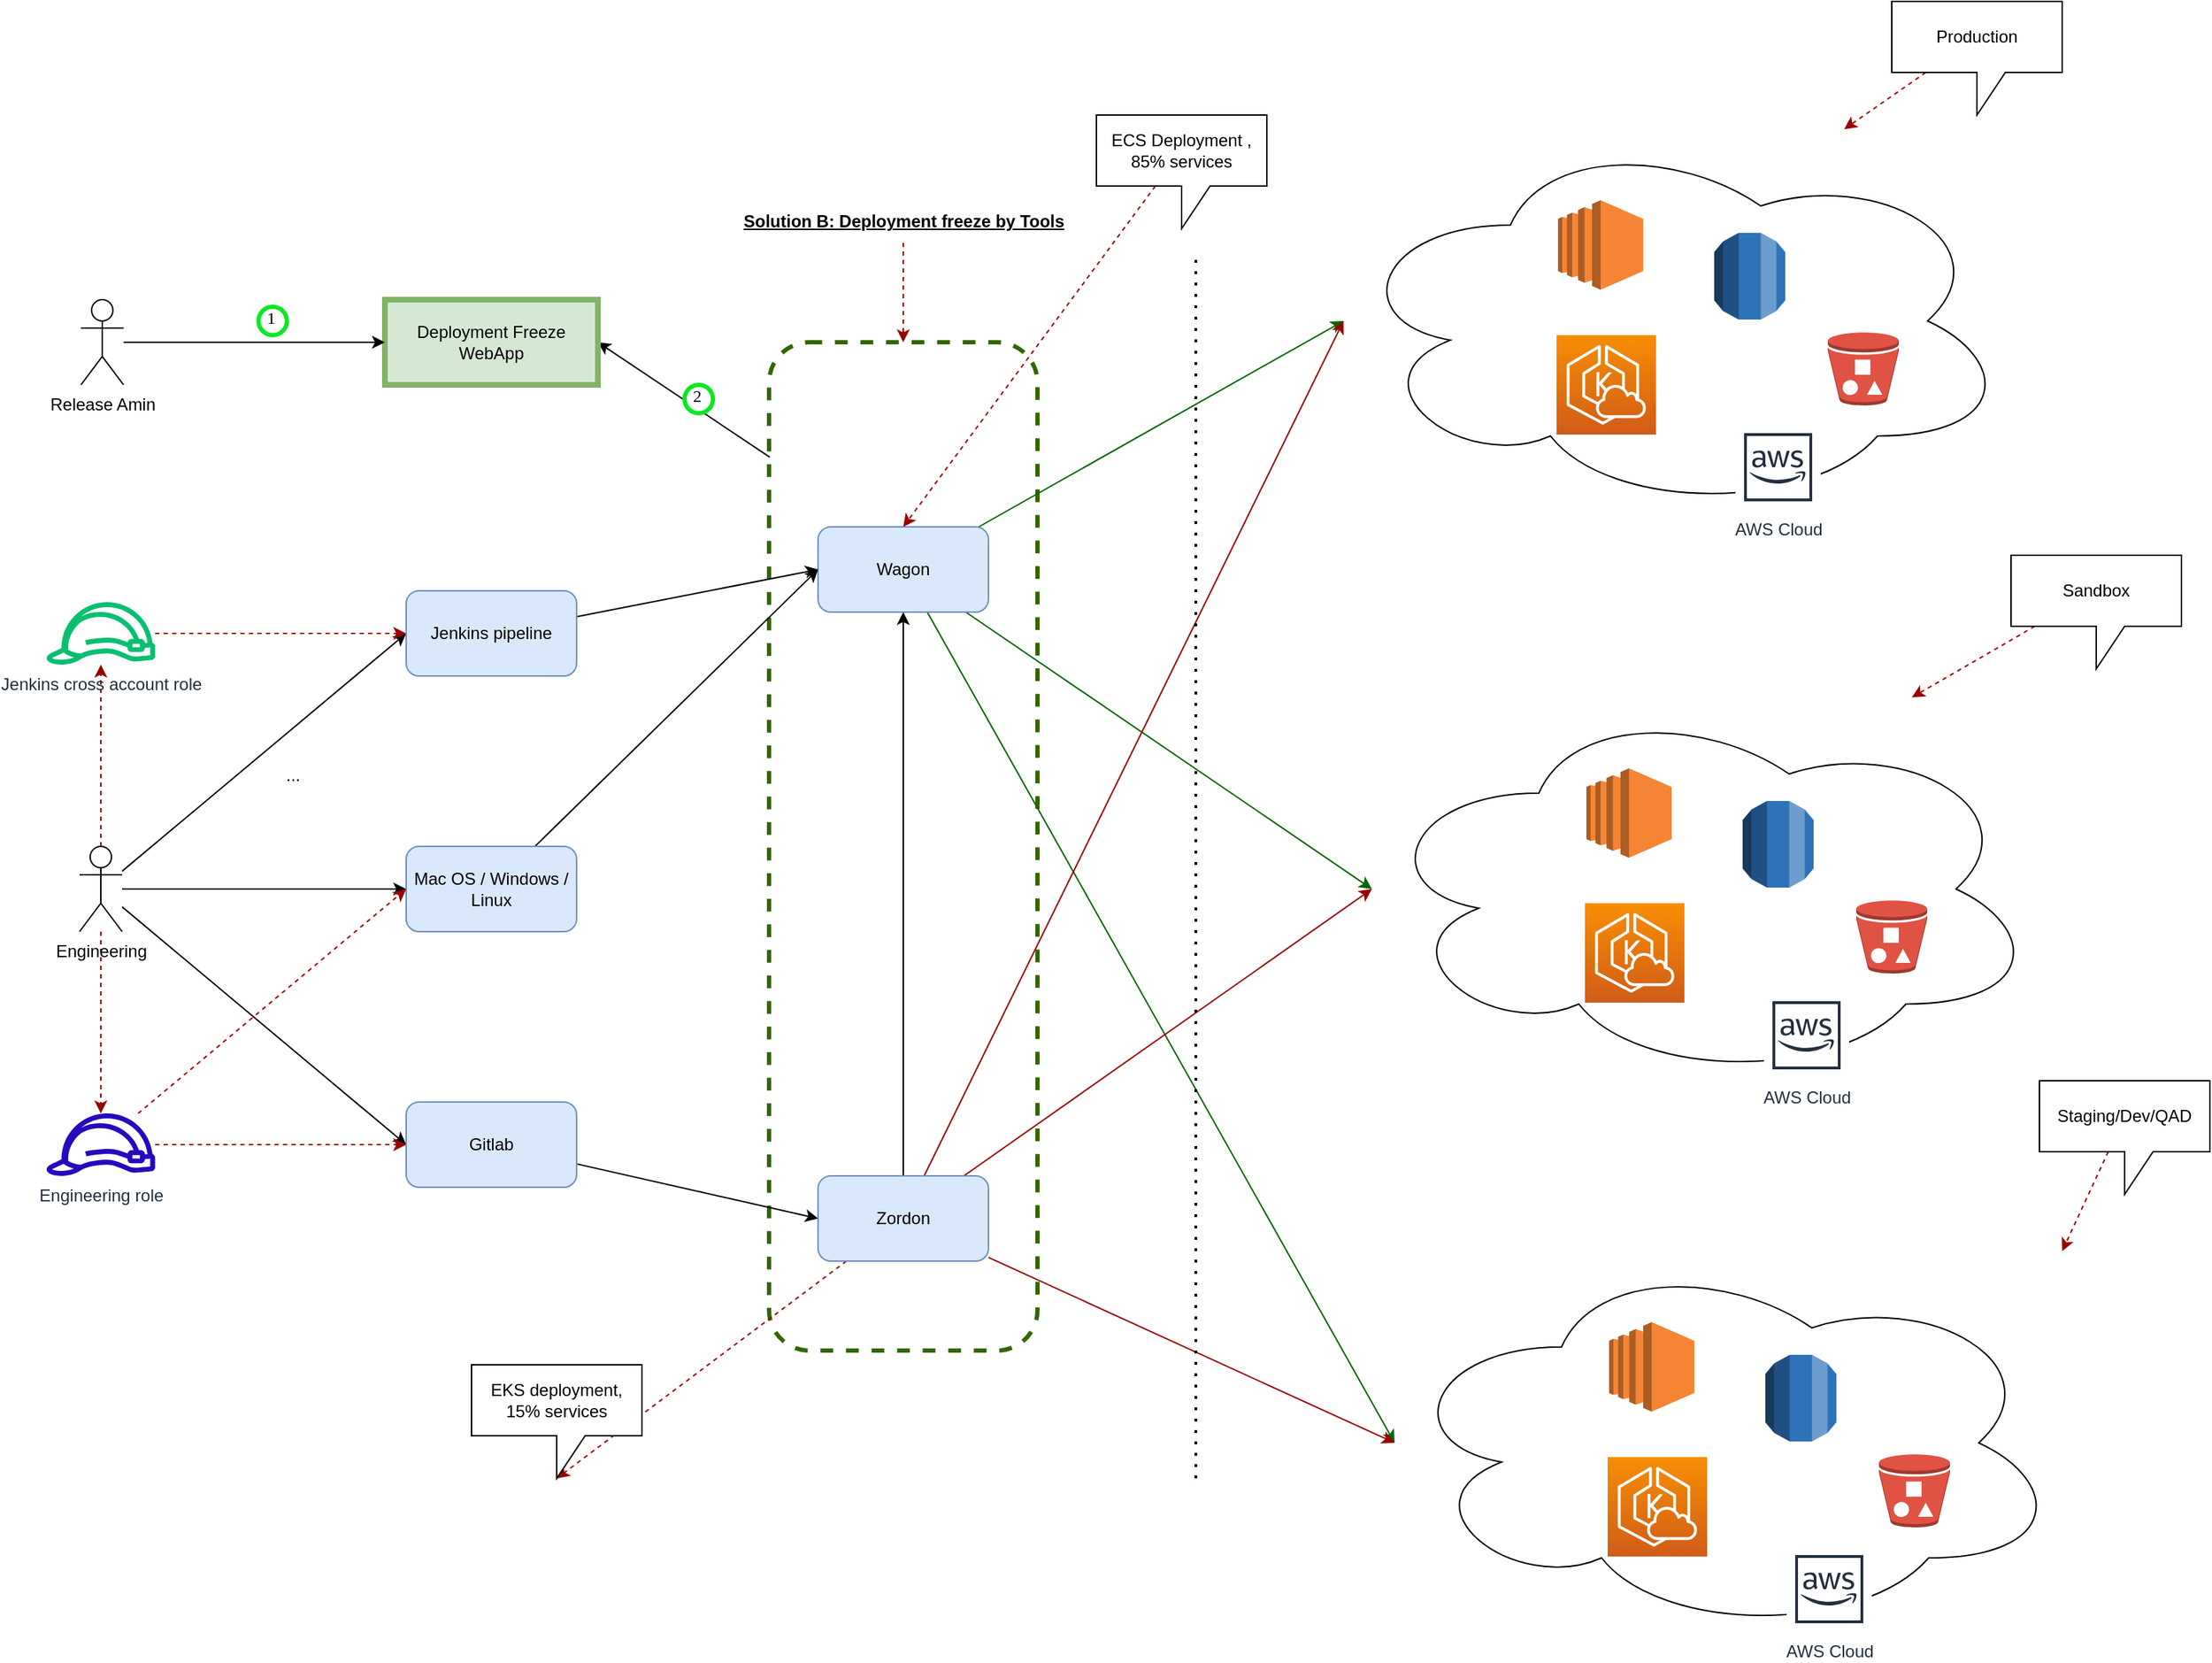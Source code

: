 <mxfile version="20.8.11" type="github">
  <diagram name="Page-1" id="IRaWxVjA5Qp4IZFzlLB0">
    <mxGraphModel dx="1634" dy="1131" grid="1" gridSize="10" guides="1" tooltips="1" connect="1" arrows="1" fold="1" page="1" pageScale="1" pageWidth="850" pageHeight="1100" math="0" shadow="0">
      <root>
        <mxCell id="0" />
        <mxCell id="1" parent="0" />
        <mxCell id="0Y3rsa4D7ZO0_9Gj3SC6-74" style="edgeStyle=none;rounded=0;orthogonalLoop=1;jettySize=auto;html=1;entryX=1;entryY=0.5;entryDx=0;entryDy=0;exitX=0.003;exitY=0.114;exitDx=0;exitDy=0;exitPerimeter=0;" edge="1" parent="1" source="0Y3rsa4D7ZO0_9Gj3SC6-2" target="0Y3rsa4D7ZO0_9Gj3SC6-69">
          <mxGeometry relative="1" as="geometry" />
        </mxCell>
        <mxCell id="0Y3rsa4D7ZO0_9Gj3SC6-2" value="" style="rounded=1;whiteSpace=wrap;html=1;fillColor=none;dashed=1;gradientColor=default;strokeWidth=3;strokeColor=#336600;" vertex="1" parent="1">
          <mxGeometry x="879.5" y="390" width="189" height="710" as="geometry" />
        </mxCell>
        <mxCell id="0Y3rsa4D7ZO0_9Gj3SC6-3" style="edgeStyle=none;rounded=0;orthogonalLoop=1;jettySize=auto;html=1;entryX=0;entryY=0.5;entryDx=0;entryDy=0;strokeColor=#006600;" edge="1" parent="1" source="0Y3rsa4D7ZO0_9Gj3SC6-6" target="0Y3rsa4D7ZO0_9Gj3SC6-23">
          <mxGeometry relative="1" as="geometry" />
        </mxCell>
        <mxCell id="0Y3rsa4D7ZO0_9Gj3SC6-4" style="edgeStyle=none;rounded=0;orthogonalLoop=1;jettySize=auto;html=1;entryX=0;entryY=0.5;entryDx=0;entryDy=0;strokeColor=#006600;" edge="1" parent="1" source="0Y3rsa4D7ZO0_9Gj3SC6-6" target="0Y3rsa4D7ZO0_9Gj3SC6-31">
          <mxGeometry relative="1" as="geometry" />
        </mxCell>
        <mxCell id="0Y3rsa4D7ZO0_9Gj3SC6-5" style="edgeStyle=none;rounded=0;orthogonalLoop=1;jettySize=auto;html=1;entryX=0;entryY=0.5;entryDx=0;entryDy=0;strokeColor=#006600;" edge="1" parent="1" source="0Y3rsa4D7ZO0_9Gj3SC6-6" target="0Y3rsa4D7ZO0_9Gj3SC6-39">
          <mxGeometry relative="1" as="geometry" />
        </mxCell>
        <mxCell id="0Y3rsa4D7ZO0_9Gj3SC6-6" value="Wagon" style="rounded=1;whiteSpace=wrap;html=1;fillColor=#dae8fc;strokeColor=#6c8ebf;" vertex="1" parent="1">
          <mxGeometry x="914" y="520" width="120" height="60" as="geometry" />
        </mxCell>
        <mxCell id="0Y3rsa4D7ZO0_9Gj3SC6-7" style="edgeStyle=none;rounded=0;orthogonalLoop=1;jettySize=auto;html=1;entryX=0;entryY=0.5;entryDx=0;entryDy=0;" edge="1" parent="1" source="0Y3rsa4D7ZO0_9Gj3SC6-12" target="0Y3rsa4D7ZO0_9Gj3SC6-54">
          <mxGeometry relative="1" as="geometry" />
        </mxCell>
        <mxCell id="0Y3rsa4D7ZO0_9Gj3SC6-8" style="edgeStyle=none;rounded=0;orthogonalLoop=1;jettySize=auto;html=1;entryX=0;entryY=0.5;entryDx=0;entryDy=0;" edge="1" parent="1" source="0Y3rsa4D7ZO0_9Gj3SC6-12" target="0Y3rsa4D7ZO0_9Gj3SC6-56">
          <mxGeometry relative="1" as="geometry" />
        </mxCell>
        <mxCell id="0Y3rsa4D7ZO0_9Gj3SC6-9" style="edgeStyle=none;rounded=0;orthogonalLoop=1;jettySize=auto;html=1;entryX=0;entryY=0.5;entryDx=0;entryDy=0;" edge="1" parent="1" source="0Y3rsa4D7ZO0_9Gj3SC6-12" target="0Y3rsa4D7ZO0_9Gj3SC6-58">
          <mxGeometry relative="1" as="geometry" />
        </mxCell>
        <mxCell id="0Y3rsa4D7ZO0_9Gj3SC6-10" style="edgeStyle=none;rounded=0;orthogonalLoop=1;jettySize=auto;html=1;strokeColor=#990000;dashed=1;" edge="1" parent="1" source="0Y3rsa4D7ZO0_9Gj3SC6-12" target="0Y3rsa4D7ZO0_9Gj3SC6-21">
          <mxGeometry relative="1" as="geometry" />
        </mxCell>
        <mxCell id="0Y3rsa4D7ZO0_9Gj3SC6-11" style="edgeStyle=none;rounded=0;orthogonalLoop=1;jettySize=auto;html=1;strokeColor=#990000;dashed=1;" edge="1" parent="1" source="0Y3rsa4D7ZO0_9Gj3SC6-12" target="0Y3rsa4D7ZO0_9Gj3SC6-61">
          <mxGeometry relative="1" as="geometry" />
        </mxCell>
        <mxCell id="0Y3rsa4D7ZO0_9Gj3SC6-12" value="Engineering" style="shape=umlActor;verticalLabelPosition=bottom;verticalAlign=top;html=1;outlineConnect=0;" vertex="1" parent="1">
          <mxGeometry x="394" y="745" width="30" height="60" as="geometry" />
        </mxCell>
        <mxCell id="0Y3rsa4D7ZO0_9Gj3SC6-13" style="edgeStyle=none;rounded=0;orthogonalLoop=1;jettySize=auto;html=1;entryX=0.5;entryY=1;entryDx=0;entryDy=0;" edge="1" parent="1" source="0Y3rsa4D7ZO0_9Gj3SC6-18" target="0Y3rsa4D7ZO0_9Gj3SC6-6">
          <mxGeometry relative="1" as="geometry" />
        </mxCell>
        <mxCell id="0Y3rsa4D7ZO0_9Gj3SC6-14" style="edgeStyle=none;rounded=0;orthogonalLoop=1;jettySize=auto;html=1;entryX=0;entryY=0.5;entryDx=0;entryDy=0;strokeColor=#990000;" edge="1" parent="1" source="0Y3rsa4D7ZO0_9Gj3SC6-18" target="0Y3rsa4D7ZO0_9Gj3SC6-23">
          <mxGeometry relative="1" as="geometry" />
        </mxCell>
        <mxCell id="0Y3rsa4D7ZO0_9Gj3SC6-15" style="edgeStyle=none;rounded=0;orthogonalLoop=1;jettySize=auto;html=1;entryX=0;entryY=0.5;entryDx=0;entryDy=0;strokeColor=#990000;" edge="1" parent="1" source="0Y3rsa4D7ZO0_9Gj3SC6-18" target="0Y3rsa4D7ZO0_9Gj3SC6-31">
          <mxGeometry relative="1" as="geometry" />
        </mxCell>
        <mxCell id="0Y3rsa4D7ZO0_9Gj3SC6-16" style="edgeStyle=none;rounded=0;orthogonalLoop=1;jettySize=auto;html=1;entryX=0;entryY=0.5;entryDx=0;entryDy=0;strokeColor=#990000;" edge="1" parent="1" source="0Y3rsa4D7ZO0_9Gj3SC6-18" target="0Y3rsa4D7ZO0_9Gj3SC6-39">
          <mxGeometry relative="1" as="geometry" />
        </mxCell>
        <mxCell id="0Y3rsa4D7ZO0_9Gj3SC6-17" style="edgeStyle=none;rounded=0;orthogonalLoop=1;jettySize=auto;html=1;entryX=0;entryY=0;entryDx=60;entryDy=80;entryPerimeter=0;dashed=1;strokeColor=#990000;" edge="1" parent="1" source="0Y3rsa4D7ZO0_9Gj3SC6-18" target="0Y3rsa4D7ZO0_9Gj3SC6-64">
          <mxGeometry relative="1" as="geometry" />
        </mxCell>
        <mxCell id="0Y3rsa4D7ZO0_9Gj3SC6-18" value="Zordon" style="rounded=1;whiteSpace=wrap;html=1;fillColor=#dae8fc;strokeColor=#6c8ebf;" vertex="1" parent="1">
          <mxGeometry x="914" y="977" width="120" height="60" as="geometry" />
        </mxCell>
        <mxCell id="0Y3rsa4D7ZO0_9Gj3SC6-19" value="" style="endArrow=none;dashed=1;html=1;dashPattern=1 3;strokeWidth=2;rounded=0;" edge="1" parent="1">
          <mxGeometry width="50" height="50" relative="1" as="geometry">
            <mxPoint x="1180" y="1190" as="sourcePoint" />
            <mxPoint x="1180" y="330" as="targetPoint" />
          </mxGeometry>
        </mxCell>
        <mxCell id="0Y3rsa4D7ZO0_9Gj3SC6-20" style="edgeStyle=none;rounded=0;orthogonalLoop=1;jettySize=auto;html=1;entryX=0;entryY=0.5;entryDx=0;entryDy=0;strokeColor=#990000;dashed=1;" edge="1" parent="1" source="0Y3rsa4D7ZO0_9Gj3SC6-21" target="0Y3rsa4D7ZO0_9Gj3SC6-54">
          <mxGeometry relative="1" as="geometry" />
        </mxCell>
        <mxCell id="0Y3rsa4D7ZO0_9Gj3SC6-21" value="Jenkins cross account role" style="sketch=0;outlineConnect=0;fontColor=#232F3E;gradientColor=none;fillColor=#08bf70;strokeColor=none;dashed=0;verticalLabelPosition=bottom;verticalAlign=top;align=center;html=1;fontSize=12;fontStyle=0;aspect=fixed;pointerEvents=1;shape=mxgraph.aws4.role;" vertex="1" parent="1">
          <mxGeometry x="370" y="573" width="78" height="44" as="geometry" />
        </mxCell>
        <mxCell id="0Y3rsa4D7ZO0_9Gj3SC6-22" value="..." style="text;html=1;align=center;verticalAlign=middle;resizable=0;points=[];autosize=1;strokeColor=none;fillColor=none;" vertex="1" parent="1">
          <mxGeometry x="529" y="680" width="30" height="30" as="geometry" />
        </mxCell>
        <mxCell id="0Y3rsa4D7ZO0_9Gj3SC6-23" value="" style="group;movable=1;resizable=1;rotatable=1;deletable=1;editable=1;connectable=1;" vertex="1" connectable="0" parent="1">
          <mxGeometry x="1284" y="240" width="470" height="270" as="geometry" />
        </mxCell>
        <mxCell id="0Y3rsa4D7ZO0_9Gj3SC6-24" value="" style="ellipse;shape=cloud;whiteSpace=wrap;html=1;movable=1;resizable=1;rotatable=1;deletable=1;editable=1;connectable=1;" vertex="1" parent="0Y3rsa4D7ZO0_9Gj3SC6-23">
          <mxGeometry width="470" height="270" as="geometry" />
        </mxCell>
        <mxCell id="0Y3rsa4D7ZO0_9Gj3SC6-25" value="" style="sketch=0;points=[[0,0,0],[0.25,0,0],[0.5,0,0],[0.75,0,0],[1,0,0],[0,1,0],[0.25,1,0],[0.5,1,0],[0.75,1,0],[1,1,0],[0,0.25,0],[0,0.5,0],[0,0.75,0],[1,0.25,0],[1,0.5,0],[1,0.75,0]];outlineConnect=0;fontColor=#232F3E;gradientColor=#F78E04;gradientDirection=north;fillColor=#D05C17;strokeColor=#ffffff;dashed=0;verticalLabelPosition=bottom;verticalAlign=top;align=center;html=1;fontSize=12;fontStyle=0;aspect=fixed;shape=mxgraph.aws4.resourceIcon;resIcon=mxgraph.aws4.eks_cloud;movable=1;resizable=1;rotatable=1;deletable=1;editable=1;connectable=1;" vertex="1" parent="0Y3rsa4D7ZO0_9Gj3SC6-23">
          <mxGeometry x="150" y="145" width="70" height="70" as="geometry" />
        </mxCell>
        <mxCell id="0Y3rsa4D7ZO0_9Gj3SC6-26" value="" style="outlineConnect=0;dashed=0;verticalLabelPosition=bottom;verticalAlign=top;align=center;html=1;shape=mxgraph.aws3.bucket_with_objects;fillColor=#E05243;gradientColor=none;movable=1;resizable=1;rotatable=1;deletable=1;editable=1;connectable=1;" vertex="1" parent="0Y3rsa4D7ZO0_9Gj3SC6-23">
          <mxGeometry x="341" y="143" width="50" height="51.5" as="geometry" />
        </mxCell>
        <mxCell id="0Y3rsa4D7ZO0_9Gj3SC6-27" value="" style="outlineConnect=0;dashed=0;verticalLabelPosition=bottom;verticalAlign=top;align=center;html=1;shape=mxgraph.aws3.rds;fillColor=#2E73B8;gradientColor=none;movable=1;resizable=1;rotatable=1;deletable=1;editable=1;connectable=1;" vertex="1" parent="0Y3rsa4D7ZO0_9Gj3SC6-23">
          <mxGeometry x="261" y="73" width="50" height="61" as="geometry" />
        </mxCell>
        <mxCell id="0Y3rsa4D7ZO0_9Gj3SC6-28" value="" style="outlineConnect=0;dashed=0;verticalLabelPosition=bottom;verticalAlign=top;align=center;html=1;shape=mxgraph.aws3.ec2;fillColor=#F58534;gradientColor=none;movable=1;resizable=1;rotatable=1;deletable=1;editable=1;connectable=1;" vertex="1" parent="0Y3rsa4D7ZO0_9Gj3SC6-23">
          <mxGeometry x="151" y="50" width="60" height="63" as="geometry" />
        </mxCell>
        <mxCell id="0Y3rsa4D7ZO0_9Gj3SC6-29" value="AWS Cloud" style="sketch=0;outlineConnect=0;fontColor=#232F3E;gradientColor=none;strokeColor=#232F3E;fillColor=#ffffff;dashed=0;verticalLabelPosition=bottom;verticalAlign=top;align=center;html=1;fontSize=12;fontStyle=0;aspect=fixed;shape=mxgraph.aws4.resourceIcon;resIcon=mxgraph.aws4.aws_cloud;movable=1;resizable=1;rotatable=1;deletable=1;editable=1;connectable=1;" vertex="1" parent="0Y3rsa4D7ZO0_9Gj3SC6-23">
          <mxGeometry x="276" y="208" width="60" height="60" as="geometry" />
        </mxCell>
        <mxCell id="0Y3rsa4D7ZO0_9Gj3SC6-30" value="" style="shape=image;html=1;verticalAlign=top;verticalLabelPosition=bottom;labelBackgroundColor=#ffffff;imageAspect=0;aspect=fixed;image=https://cdn1.iconfinder.com/data/icons/iconoir-vol-3/24/question-mark-128.png;movable=1;resizable=1;rotatable=1;deletable=1;editable=1;connectable=1;" vertex="1" parent="0Y3rsa4D7ZO0_9Gj3SC6-23">
          <mxGeometry x="238" y="150" width="58" height="58" as="geometry" />
        </mxCell>
        <mxCell id="0Y3rsa4D7ZO0_9Gj3SC6-31" value="" style="group;movable=1;resizable=1;rotatable=1;deletable=1;editable=1;connectable=1;" vertex="1" connectable="0" parent="1">
          <mxGeometry x="1304" y="640" width="470" height="270" as="geometry" />
        </mxCell>
        <mxCell id="0Y3rsa4D7ZO0_9Gj3SC6-32" value="" style="ellipse;shape=cloud;whiteSpace=wrap;html=1;movable=1;resizable=1;rotatable=1;deletable=1;editable=1;connectable=1;" vertex="1" parent="0Y3rsa4D7ZO0_9Gj3SC6-31">
          <mxGeometry width="470" height="270" as="geometry" />
        </mxCell>
        <mxCell id="0Y3rsa4D7ZO0_9Gj3SC6-33" value="" style="sketch=0;points=[[0,0,0],[0.25,0,0],[0.5,0,0],[0.75,0,0],[1,0,0],[0,1,0],[0.25,1,0],[0.5,1,0],[0.75,1,0],[1,1,0],[0,0.25,0],[0,0.5,0],[0,0.75,0],[1,0.25,0],[1,0.5,0],[1,0.75,0]];outlineConnect=0;fontColor=#232F3E;gradientColor=#F78E04;gradientDirection=north;fillColor=#D05C17;strokeColor=#ffffff;dashed=0;verticalLabelPosition=bottom;verticalAlign=top;align=center;html=1;fontSize=12;fontStyle=0;aspect=fixed;shape=mxgraph.aws4.resourceIcon;resIcon=mxgraph.aws4.eks_cloud;movable=1;resizable=1;rotatable=1;deletable=1;editable=1;connectable=1;" vertex="1" parent="0Y3rsa4D7ZO0_9Gj3SC6-31">
          <mxGeometry x="150" y="145" width="70" height="70" as="geometry" />
        </mxCell>
        <mxCell id="0Y3rsa4D7ZO0_9Gj3SC6-34" value="" style="outlineConnect=0;dashed=0;verticalLabelPosition=bottom;verticalAlign=top;align=center;html=1;shape=mxgraph.aws3.bucket_with_objects;fillColor=#E05243;gradientColor=none;movable=1;resizable=1;rotatable=1;deletable=1;editable=1;connectable=1;" vertex="1" parent="0Y3rsa4D7ZO0_9Gj3SC6-31">
          <mxGeometry x="341" y="143" width="50" height="51.5" as="geometry" />
        </mxCell>
        <mxCell id="0Y3rsa4D7ZO0_9Gj3SC6-35" value="" style="outlineConnect=0;dashed=0;verticalLabelPosition=bottom;verticalAlign=top;align=center;html=1;shape=mxgraph.aws3.rds;fillColor=#2E73B8;gradientColor=none;movable=1;resizable=1;rotatable=1;deletable=1;editable=1;connectable=1;" vertex="1" parent="0Y3rsa4D7ZO0_9Gj3SC6-31">
          <mxGeometry x="261" y="73" width="50" height="61" as="geometry" />
        </mxCell>
        <mxCell id="0Y3rsa4D7ZO0_9Gj3SC6-36" value="" style="outlineConnect=0;dashed=0;verticalLabelPosition=bottom;verticalAlign=top;align=center;html=1;shape=mxgraph.aws3.ec2;fillColor=#F58534;gradientColor=none;movable=1;resizable=1;rotatable=1;deletable=1;editable=1;connectable=1;" vertex="1" parent="0Y3rsa4D7ZO0_9Gj3SC6-31">
          <mxGeometry x="151" y="50" width="60" height="63" as="geometry" />
        </mxCell>
        <mxCell id="0Y3rsa4D7ZO0_9Gj3SC6-37" value="AWS Cloud" style="sketch=0;outlineConnect=0;fontColor=#232F3E;gradientColor=none;strokeColor=#232F3E;fillColor=#ffffff;dashed=0;verticalLabelPosition=bottom;verticalAlign=top;align=center;html=1;fontSize=12;fontStyle=0;aspect=fixed;shape=mxgraph.aws4.resourceIcon;resIcon=mxgraph.aws4.aws_cloud;movable=1;resizable=1;rotatable=1;deletable=1;editable=1;connectable=1;" vertex="1" parent="0Y3rsa4D7ZO0_9Gj3SC6-31">
          <mxGeometry x="276" y="208" width="60" height="60" as="geometry" />
        </mxCell>
        <mxCell id="0Y3rsa4D7ZO0_9Gj3SC6-38" value="" style="shape=image;html=1;verticalAlign=top;verticalLabelPosition=bottom;labelBackgroundColor=#ffffff;imageAspect=0;aspect=fixed;image=https://cdn1.iconfinder.com/data/icons/iconoir-vol-3/24/question-mark-128.png;movable=1;resizable=1;rotatable=1;deletable=1;editable=1;connectable=1;" vertex="1" parent="0Y3rsa4D7ZO0_9Gj3SC6-31">
          <mxGeometry x="238" y="150" width="58" height="58" as="geometry" />
        </mxCell>
        <mxCell id="0Y3rsa4D7ZO0_9Gj3SC6-39" value="" style="group;movable=1;resizable=1;rotatable=1;deletable=1;editable=1;connectable=1;" vertex="1" connectable="0" parent="1">
          <mxGeometry x="1320" y="1030" width="470" height="270" as="geometry" />
        </mxCell>
        <mxCell id="0Y3rsa4D7ZO0_9Gj3SC6-40" value="" style="ellipse;shape=cloud;whiteSpace=wrap;html=1;movable=1;resizable=1;rotatable=1;deletable=1;editable=1;connectable=1;" vertex="1" parent="0Y3rsa4D7ZO0_9Gj3SC6-39">
          <mxGeometry width="470" height="270" as="geometry" />
        </mxCell>
        <mxCell id="0Y3rsa4D7ZO0_9Gj3SC6-41" value="" style="sketch=0;points=[[0,0,0],[0.25,0,0],[0.5,0,0],[0.75,0,0],[1,0,0],[0,1,0],[0.25,1,0],[0.5,1,0],[0.75,1,0],[1,1,0],[0,0.25,0],[0,0.5,0],[0,0.75,0],[1,0.25,0],[1,0.5,0],[1,0.75,0]];outlineConnect=0;fontColor=#232F3E;gradientColor=#F78E04;gradientDirection=north;fillColor=#D05C17;strokeColor=#ffffff;dashed=0;verticalLabelPosition=bottom;verticalAlign=top;align=center;html=1;fontSize=12;fontStyle=0;aspect=fixed;shape=mxgraph.aws4.resourceIcon;resIcon=mxgraph.aws4.eks_cloud;movable=1;resizable=1;rotatable=1;deletable=1;editable=1;connectable=1;" vertex="1" parent="0Y3rsa4D7ZO0_9Gj3SC6-39">
          <mxGeometry x="150" y="145" width="70" height="70" as="geometry" />
        </mxCell>
        <mxCell id="0Y3rsa4D7ZO0_9Gj3SC6-42" value="" style="outlineConnect=0;dashed=0;verticalLabelPosition=bottom;verticalAlign=top;align=center;html=1;shape=mxgraph.aws3.bucket_with_objects;fillColor=#E05243;gradientColor=none;movable=1;resizable=1;rotatable=1;deletable=1;editable=1;connectable=1;" vertex="1" parent="0Y3rsa4D7ZO0_9Gj3SC6-39">
          <mxGeometry x="341" y="143" width="50" height="51.5" as="geometry" />
        </mxCell>
        <mxCell id="0Y3rsa4D7ZO0_9Gj3SC6-43" value="" style="outlineConnect=0;dashed=0;verticalLabelPosition=bottom;verticalAlign=top;align=center;html=1;shape=mxgraph.aws3.rds;fillColor=#2E73B8;gradientColor=none;movable=1;resizable=1;rotatable=1;deletable=1;editable=1;connectable=1;" vertex="1" parent="0Y3rsa4D7ZO0_9Gj3SC6-39">
          <mxGeometry x="261" y="73" width="50" height="61" as="geometry" />
        </mxCell>
        <mxCell id="0Y3rsa4D7ZO0_9Gj3SC6-44" value="" style="outlineConnect=0;dashed=0;verticalLabelPosition=bottom;verticalAlign=top;align=center;html=1;shape=mxgraph.aws3.ec2;fillColor=#F58534;gradientColor=none;movable=1;resizable=1;rotatable=1;deletable=1;editable=1;connectable=1;" vertex="1" parent="0Y3rsa4D7ZO0_9Gj3SC6-39">
          <mxGeometry x="151" y="50" width="60" height="63" as="geometry" />
        </mxCell>
        <mxCell id="0Y3rsa4D7ZO0_9Gj3SC6-45" value="AWS Cloud" style="sketch=0;outlineConnect=0;fontColor=#232F3E;gradientColor=none;strokeColor=#232F3E;fillColor=#ffffff;dashed=0;verticalLabelPosition=bottom;verticalAlign=top;align=center;html=1;fontSize=12;fontStyle=0;aspect=fixed;shape=mxgraph.aws4.resourceIcon;resIcon=mxgraph.aws4.aws_cloud;movable=1;resizable=1;rotatable=1;deletable=1;editable=1;connectable=1;" vertex="1" parent="0Y3rsa4D7ZO0_9Gj3SC6-39">
          <mxGeometry x="276" y="208" width="60" height="60" as="geometry" />
        </mxCell>
        <mxCell id="0Y3rsa4D7ZO0_9Gj3SC6-46" value="" style="shape=image;html=1;verticalAlign=top;verticalLabelPosition=bottom;labelBackgroundColor=#ffffff;imageAspect=0;aspect=fixed;image=https://cdn1.iconfinder.com/data/icons/iconoir-vol-3/24/question-mark-128.png;movable=1;resizable=1;rotatable=1;deletable=1;editable=1;connectable=1;" vertex="1" parent="0Y3rsa4D7ZO0_9Gj3SC6-39">
          <mxGeometry x="238" y="150" width="58" height="58" as="geometry" />
        </mxCell>
        <mxCell id="0Y3rsa4D7ZO0_9Gj3SC6-47" style="edgeStyle=none;rounded=0;orthogonalLoop=1;jettySize=auto;html=1;entryX=0.75;entryY=0;entryDx=0;entryDy=0;dashed=1;strokeColor=#990000;" edge="1" parent="1" source="0Y3rsa4D7ZO0_9Gj3SC6-48" target="0Y3rsa4D7ZO0_9Gj3SC6-23">
          <mxGeometry relative="1" as="geometry" />
        </mxCell>
        <mxCell id="0Y3rsa4D7ZO0_9Gj3SC6-48" value="Production" style="shape=callout;whiteSpace=wrap;html=1;perimeter=calloutPerimeter;" vertex="1" parent="1">
          <mxGeometry x="1670" y="150" width="120" height="80" as="geometry" />
        </mxCell>
        <mxCell id="0Y3rsa4D7ZO0_9Gj3SC6-49" style="edgeStyle=none;rounded=0;orthogonalLoop=1;jettySize=auto;html=1;entryX=0.809;entryY=0;entryDx=0;entryDy=0;entryPerimeter=0;dashed=1;strokeColor=#990000;" edge="1" parent="1" source="0Y3rsa4D7ZO0_9Gj3SC6-50" target="0Y3rsa4D7ZO0_9Gj3SC6-31">
          <mxGeometry relative="1" as="geometry" />
        </mxCell>
        <mxCell id="0Y3rsa4D7ZO0_9Gj3SC6-50" value="Sandbox" style="shape=callout;whiteSpace=wrap;html=1;perimeter=calloutPerimeter;" vertex="1" parent="1">
          <mxGeometry x="1754" y="540" width="120" height="80" as="geometry" />
        </mxCell>
        <mxCell id="0Y3rsa4D7ZO0_9Gj3SC6-51" style="edgeStyle=none;rounded=0;orthogonalLoop=1;jettySize=auto;html=1;entryX=1;entryY=0;entryDx=0;entryDy=0;dashed=1;strokeColor=#990000;" edge="1" parent="1" source="0Y3rsa4D7ZO0_9Gj3SC6-52" target="0Y3rsa4D7ZO0_9Gj3SC6-39">
          <mxGeometry relative="1" as="geometry" />
        </mxCell>
        <mxCell id="0Y3rsa4D7ZO0_9Gj3SC6-52" value="Staging/Dev/QAD" style="shape=callout;whiteSpace=wrap;html=1;perimeter=calloutPerimeter;" vertex="1" parent="1">
          <mxGeometry x="1774" y="910" width="120" height="80" as="geometry" />
        </mxCell>
        <mxCell id="0Y3rsa4D7ZO0_9Gj3SC6-53" style="edgeStyle=none;rounded=0;orthogonalLoop=1;jettySize=auto;html=1;entryX=0;entryY=0.5;entryDx=0;entryDy=0;" edge="1" parent="1" source="0Y3rsa4D7ZO0_9Gj3SC6-54" target="0Y3rsa4D7ZO0_9Gj3SC6-6">
          <mxGeometry relative="1" as="geometry" />
        </mxCell>
        <mxCell id="0Y3rsa4D7ZO0_9Gj3SC6-54" value="Jenkins pipeline" style="rounded=1;whiteSpace=wrap;html=1;fillColor=#dae8fc;strokeColor=#6c8ebf;" vertex="1" parent="1">
          <mxGeometry x="624" y="565" width="120" height="60" as="geometry" />
        </mxCell>
        <mxCell id="0Y3rsa4D7ZO0_9Gj3SC6-55" style="edgeStyle=none;rounded=0;orthogonalLoop=1;jettySize=auto;html=1;entryX=0;entryY=0.5;entryDx=0;entryDy=0;" edge="1" parent="1" source="0Y3rsa4D7ZO0_9Gj3SC6-56" target="0Y3rsa4D7ZO0_9Gj3SC6-6">
          <mxGeometry relative="1" as="geometry" />
        </mxCell>
        <mxCell id="0Y3rsa4D7ZO0_9Gj3SC6-56" value="Mac OS / Windows / Linux" style="rounded=1;whiteSpace=wrap;html=1;fillColor=#dae8fc;strokeColor=#6c8ebf;" vertex="1" parent="1">
          <mxGeometry x="624" y="745" width="120" height="60" as="geometry" />
        </mxCell>
        <mxCell id="0Y3rsa4D7ZO0_9Gj3SC6-57" style="edgeStyle=none;rounded=0;orthogonalLoop=1;jettySize=auto;html=1;entryX=0;entryY=0.5;entryDx=0;entryDy=0;" edge="1" parent="1" source="0Y3rsa4D7ZO0_9Gj3SC6-58" target="0Y3rsa4D7ZO0_9Gj3SC6-18">
          <mxGeometry relative="1" as="geometry" />
        </mxCell>
        <mxCell id="0Y3rsa4D7ZO0_9Gj3SC6-58" value="Gitlab" style="rounded=1;whiteSpace=wrap;html=1;fillColor=#dae8fc;strokeColor=#6c8ebf;" vertex="1" parent="1">
          <mxGeometry x="624" y="925" width="120" height="60" as="geometry" />
        </mxCell>
        <mxCell id="0Y3rsa4D7ZO0_9Gj3SC6-59" style="edgeStyle=none;rounded=0;orthogonalLoop=1;jettySize=auto;html=1;entryX=0;entryY=0.5;entryDx=0;entryDy=0;strokeColor=#990000;dashed=1;" edge="1" parent="1" source="0Y3rsa4D7ZO0_9Gj3SC6-61" target="0Y3rsa4D7ZO0_9Gj3SC6-56">
          <mxGeometry relative="1" as="geometry" />
        </mxCell>
        <mxCell id="0Y3rsa4D7ZO0_9Gj3SC6-60" style="edgeStyle=none;rounded=0;orthogonalLoop=1;jettySize=auto;html=1;entryX=0;entryY=0.5;entryDx=0;entryDy=0;strokeColor=#990000;dashed=1;" edge="1" parent="1" source="0Y3rsa4D7ZO0_9Gj3SC6-61" target="0Y3rsa4D7ZO0_9Gj3SC6-58">
          <mxGeometry relative="1" as="geometry" />
        </mxCell>
        <mxCell id="0Y3rsa4D7ZO0_9Gj3SC6-61" value="Engineering role" style="sketch=0;outlineConnect=0;fontColor=#232F3E;gradientColor=none;fillColor=#2608bf;strokeColor=none;dashed=0;verticalLabelPosition=bottom;verticalAlign=top;align=center;html=1;fontSize=12;fontStyle=0;aspect=fixed;pointerEvents=1;shape=mxgraph.aws4.role;" vertex="1" parent="1">
          <mxGeometry x="370" y="933" width="78" height="44" as="geometry" />
        </mxCell>
        <mxCell id="0Y3rsa4D7ZO0_9Gj3SC6-62" style="edgeStyle=none;rounded=0;orthogonalLoop=1;jettySize=auto;html=1;entryX=0.5;entryY=0;entryDx=0;entryDy=0;dashed=1;strokeColor=#990000;" edge="1" parent="1" source="0Y3rsa4D7ZO0_9Gj3SC6-63" target="0Y3rsa4D7ZO0_9Gj3SC6-6">
          <mxGeometry relative="1" as="geometry" />
        </mxCell>
        <mxCell id="0Y3rsa4D7ZO0_9Gj3SC6-63" value="ECS Deployment , 85% services" style="shape=callout;whiteSpace=wrap;html=1;perimeter=calloutPerimeter;" vertex="1" parent="1">
          <mxGeometry x="1110" y="230" width="120" height="80" as="geometry" />
        </mxCell>
        <mxCell id="0Y3rsa4D7ZO0_9Gj3SC6-64" value="EKS deployment, 15% services" style="shape=callout;whiteSpace=wrap;html=1;perimeter=calloutPerimeter;" vertex="1" parent="1">
          <mxGeometry x="670" y="1110" width="120" height="80" as="geometry" />
        </mxCell>
        <mxCell id="0Y3rsa4D7ZO0_9Gj3SC6-67" style="edgeStyle=none;rounded=0;orthogonalLoop=1;jettySize=auto;html=1;dashed=1;strokeColor=#990000;" edge="1" parent="1" source="0Y3rsa4D7ZO0_9Gj3SC6-68" target="0Y3rsa4D7ZO0_9Gj3SC6-2">
          <mxGeometry relative="1" as="geometry" />
        </mxCell>
        <mxCell id="0Y3rsa4D7ZO0_9Gj3SC6-68" value="Solution B: Deployment freeze by Tools" style="text;html=1;align=center;verticalAlign=middle;resizable=0;points=[];autosize=1;strokeColor=none;fillColor=none;fontStyle=5" vertex="1" parent="1">
          <mxGeometry x="849" y="290" width="250" height="30" as="geometry" />
        </mxCell>
        <mxCell id="0Y3rsa4D7ZO0_9Gj3SC6-69" value="Deployment Freeze WebApp" style="rounded=0;whiteSpace=wrap;html=1;fillColor=#d5e8d4;strokeColor=#82b366;strokeWidth=4;" vertex="1" parent="1">
          <mxGeometry x="609" y="360" width="150" height="60" as="geometry" />
        </mxCell>
        <mxCell id="0Y3rsa4D7ZO0_9Gj3SC6-82" style="edgeStyle=none;rounded=0;orthogonalLoop=1;jettySize=auto;html=1;entryX=0;entryY=0.5;entryDx=0;entryDy=0;" edge="1" parent="1" source="0Y3rsa4D7ZO0_9Gj3SC6-71" target="0Y3rsa4D7ZO0_9Gj3SC6-69">
          <mxGeometry relative="1" as="geometry" />
        </mxCell>
        <mxCell id="0Y3rsa4D7ZO0_9Gj3SC6-71" value="Release Amin" style="shape=umlActor;verticalLabelPosition=bottom;verticalAlign=top;html=1;outlineConnect=0;" vertex="1" parent="1">
          <mxGeometry x="395" y="360" width="30" height="60" as="geometry" />
        </mxCell>
        <mxCell id="0Y3rsa4D7ZO0_9Gj3SC6-81" value="2" style="ellipse;whiteSpace=wrap;html=1;aspect=fixed;strokeWidth=3;fontFamily=Tahoma;spacingBottom=4;spacingRight=2;strokeColor=#07e921;" vertex="1" parent="1">
          <mxGeometry x="820" y="420" width="20" height="20" as="geometry" />
        </mxCell>
        <mxCell id="0Y3rsa4D7ZO0_9Gj3SC6-83" value="1" style="ellipse;whiteSpace=wrap;html=1;aspect=fixed;strokeWidth=3;fontFamily=Tahoma;spacingBottom=4;spacingRight=2;strokeColor=#07e921;" vertex="1" parent="1">
          <mxGeometry x="520" y="365" width="20" height="20" as="geometry" />
        </mxCell>
      </root>
    </mxGraphModel>
  </diagram>
</mxfile>
